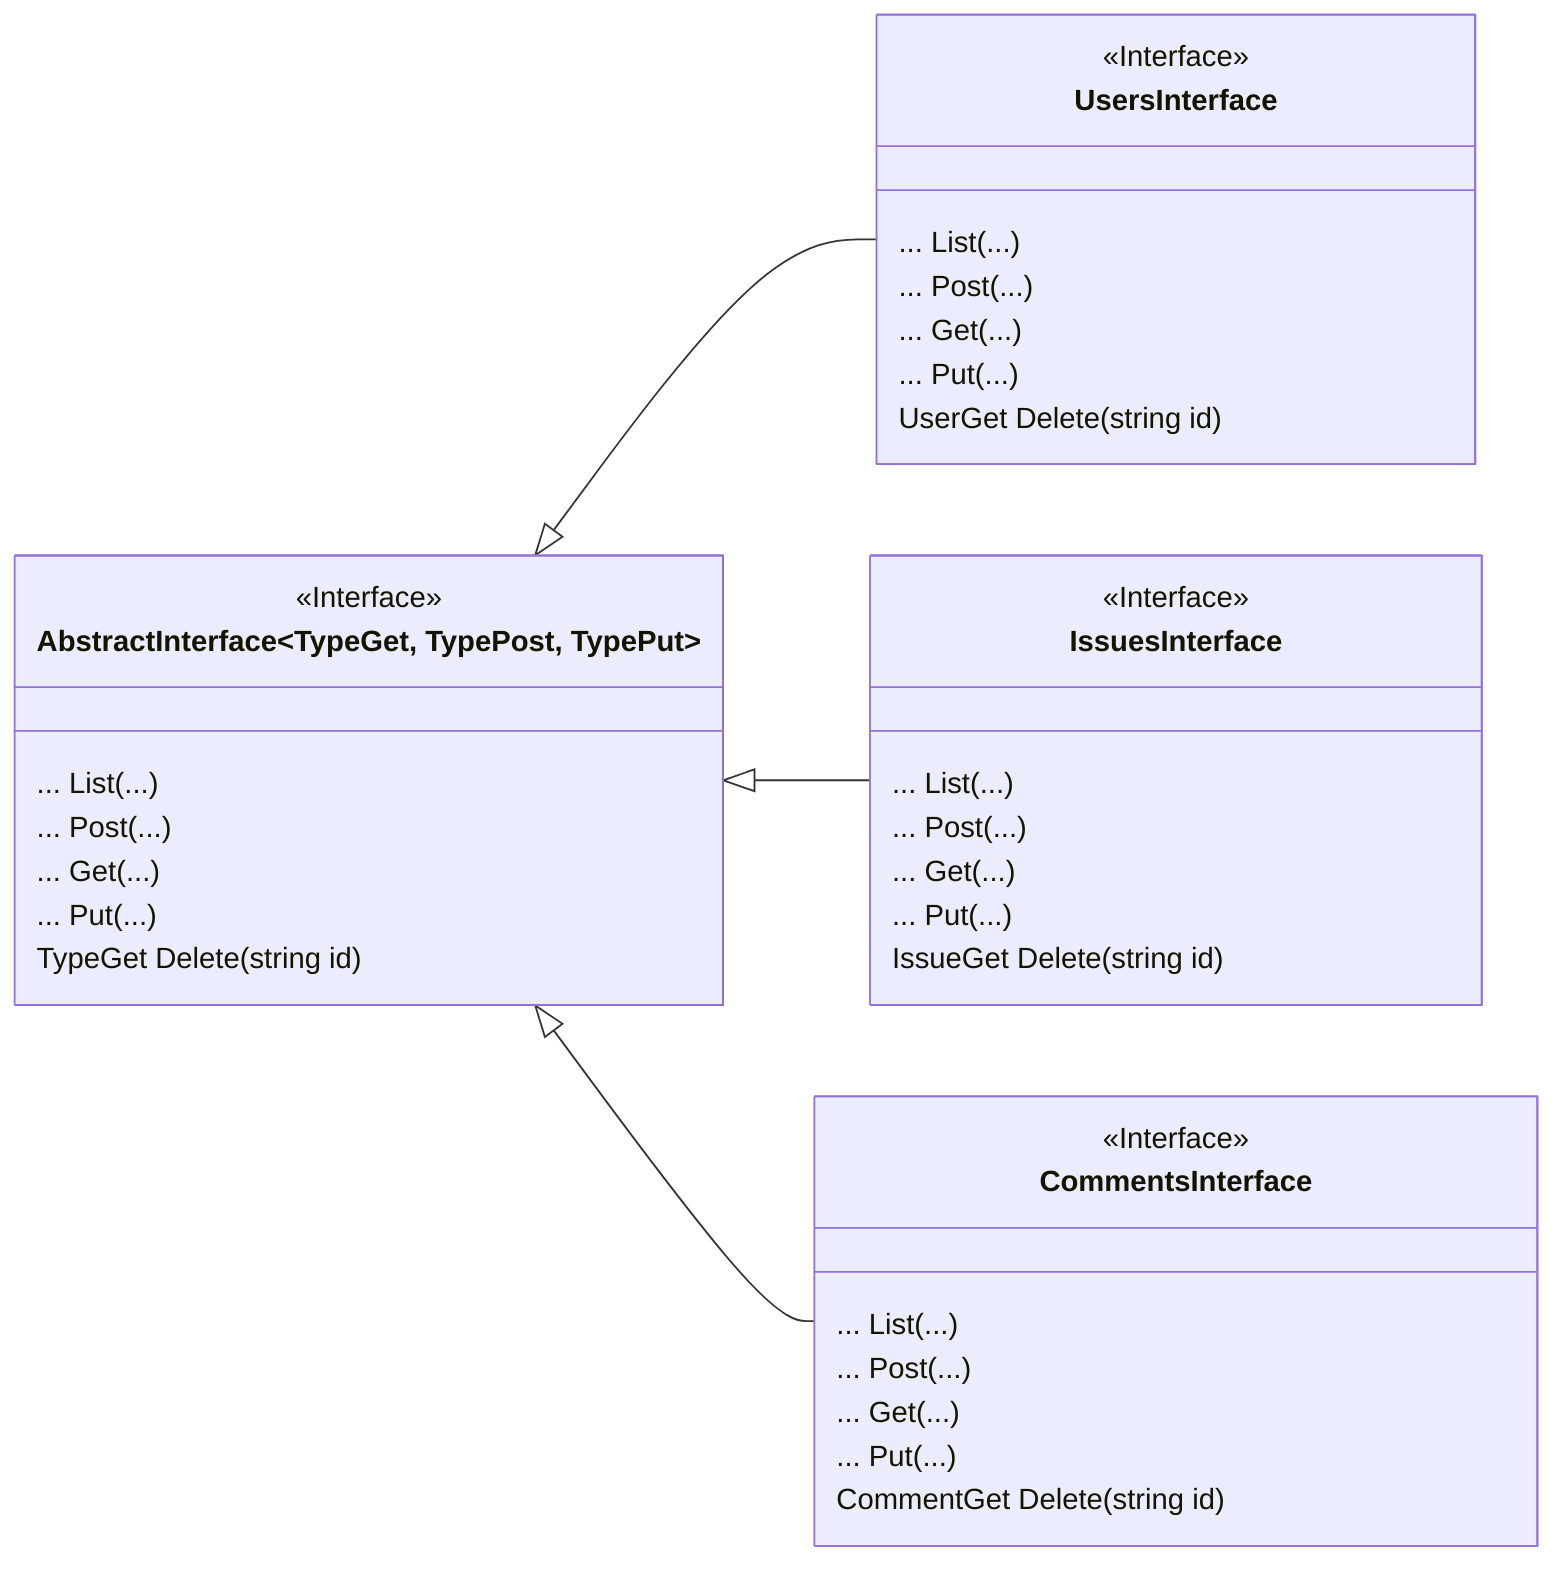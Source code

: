 classDiagram

    direction LR

    class AbstractInterface~TypeGet, TypePost, TypePut~ {
        <<Interface>>
        ... List(...)
        ... Post(...)
        ... Get(...)
        ... Put(...)
        TypeGet Delete(string id)
    }

    class UsersInterface["&nbsp;&nbsp;&nbsp;&nbsp;&nbsp;&nbsp;&nbsp;&nbsp;&nbsp;&nbsp;&nbsp;&nbsp;&nbsp;&nbsp;&nbsp;&nbsp;UsersInterface&nbsp;&nbsp;&nbsp;&nbsp;&nbsp;&nbsp;&nbsp;&nbsp;&nbsp;&nbsp;&nbsp;&nbsp;&nbsp;&nbsp;&nbsp;&nbsp;"] {
        <<Interface>>
        ... List(...)
        ... Post(...)
        ... Get(...)
        ... Put(...)
        UserGet Delete(string id)
    }

    class IssuesInterface["&nbsp;&nbsp;&nbsp;&nbsp;&nbsp;&nbsp;&nbsp;&nbsp;&nbsp;&nbsp;&nbsp;&nbsp;&nbsp;&nbsp;&nbsp;&nbsp;IssuesInterface&nbsp;&nbsp;&nbsp;&nbsp;&nbsp;&nbsp;&nbsp;&nbsp;&nbsp;&nbsp;&nbsp;&nbsp;&nbsp;&nbsp;&nbsp;&nbsp;"] {
        <<Interface>>
        ... List(...)
        ... Post(...)
        ... Get(...)
        ... Put(...)
        IssueGet Delete(string id)
    }

    class CommentsInterface["&nbsp;&nbsp;&nbsp;&nbsp;&nbsp;&nbsp;&nbsp;&nbsp;&nbsp;&nbsp;&nbsp;&nbsp;&nbsp;&nbsp;&nbsp;&nbsp;&nbsp;&nbsp;&nbsp;CommentsInterface&nbsp;&nbsp;&nbsp;&nbsp;&nbsp;&nbsp;&nbsp;&nbsp;&nbsp;&nbsp;&nbsp;&nbsp;&nbsp;&nbsp;&nbsp;&nbsp;&nbsp;&nbsp;&nbsp;"] {
        <<Interface>>
        ... List(...)
        ... Post(...)
        ... Get(...)
        ... Put(...)
        CommentGet Delete(string id)
    }
    
    AbstractInterface <|-- UsersInterface
    AbstractInterface <|-- IssuesInterface
    AbstractInterface <|-- CommentsInterface